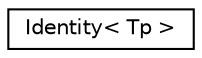 digraph "Graphical Class Hierarchy"
{
  edge [fontname="Helvetica",fontsize="10",labelfontname="Helvetica",labelfontsize="10"];
  node [fontname="Helvetica",fontsize="10",shape=record];
  rankdir="LR";
  Node0 [label="Identity\< Tp \>",height=0.2,width=0.4,color="black", fillcolor="white", style="filled",URL="$struct_identity.html"];
}
